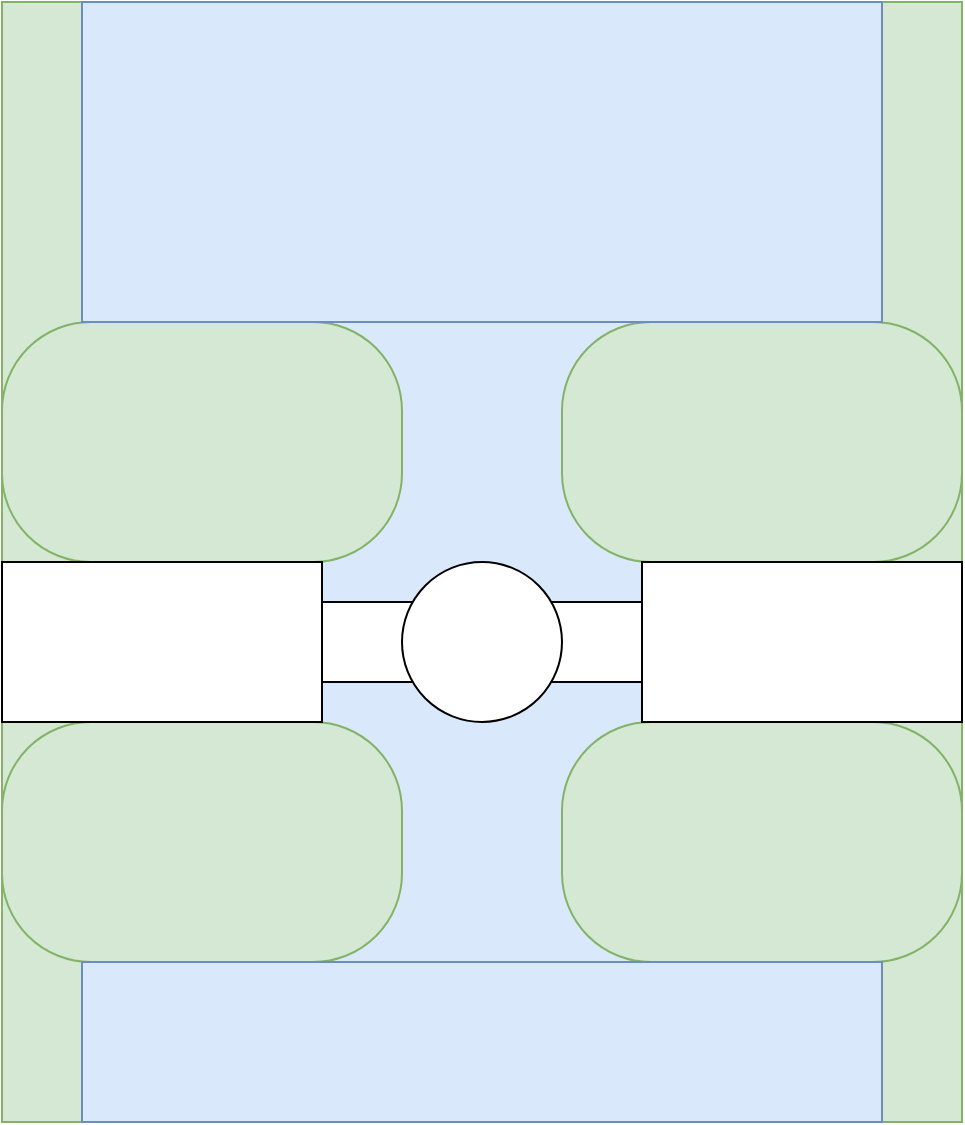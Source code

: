 <mxfile version="24.7.6">
  <diagram name="第 1 页" id="vz0eJaHKTeRltz32eerU">
    <mxGraphModel dx="1426" dy="791" grid="1" gridSize="10" guides="1" tooltips="1" connect="1" arrows="1" fold="1" page="1" pageScale="1" pageWidth="1169" pageHeight="827" math="0" shadow="0">
      <root>
        <mxCell id="0" />
        <mxCell id="1" parent="0" />
        <mxCell id="eGWCCHj59Rhvb5wwfZC0-14" value="" style="rounded=0;whiteSpace=wrap;html=1;fillColor=#d5e8d4;strokeColor=#82b366;" vertex="1" parent="1">
          <mxGeometry x="320" y="40" width="480" height="560" as="geometry" />
        </mxCell>
        <mxCell id="eGWCCHj59Rhvb5wwfZC0-15" value="" style="rounded=0;whiteSpace=wrap;html=1;fillColor=#dae8fc;strokeColor=#6c8ebf;" vertex="1" parent="1">
          <mxGeometry x="470" y="200" width="180" height="320" as="geometry" />
        </mxCell>
        <mxCell id="eGWCCHj59Rhvb5wwfZC0-1" value="" style="rounded=0;whiteSpace=wrap;html=1;" vertex="1" parent="1">
          <mxGeometry x="480" y="340" width="160" height="40" as="geometry" />
        </mxCell>
        <mxCell id="eGWCCHj59Rhvb5wwfZC0-4" value="" style="rounded=1;whiteSpace=wrap;html=1;arcSize=37;fillColor=#d5e8d4;strokeColor=#82b366;" vertex="1" parent="1">
          <mxGeometry x="600" y="200" width="200" height="120" as="geometry" />
        </mxCell>
        <mxCell id="eGWCCHj59Rhvb5wwfZC0-5" value="" style="rounded=1;whiteSpace=wrap;html=1;arcSize=37;fillColor=#d5e8d4;strokeColor=#82b366;" vertex="1" parent="1">
          <mxGeometry x="320" y="200" width="200" height="120" as="geometry" />
        </mxCell>
        <mxCell id="eGWCCHj59Rhvb5wwfZC0-7" value="" style="ellipse;whiteSpace=wrap;html=1;aspect=fixed;" vertex="1" parent="1">
          <mxGeometry x="520" y="320" width="80" height="80" as="geometry" />
        </mxCell>
        <mxCell id="eGWCCHj59Rhvb5wwfZC0-8" value="" style="rounded=1;whiteSpace=wrap;html=1;arcSize=37;fillColor=#d5e8d4;strokeColor=#82b366;" vertex="1" parent="1">
          <mxGeometry x="600" y="400" width="200" height="120" as="geometry" />
        </mxCell>
        <mxCell id="eGWCCHj59Rhvb5wwfZC0-9" value="" style="rounded=1;whiteSpace=wrap;html=1;arcSize=37;fillColor=#d5e8d4;strokeColor=#82b366;" vertex="1" parent="1">
          <mxGeometry x="320" y="400" width="200" height="120" as="geometry" />
        </mxCell>
        <mxCell id="eGWCCHj59Rhvb5wwfZC0-10" value="" style="rounded=0;whiteSpace=wrap;html=1;" vertex="1" parent="1">
          <mxGeometry x="320" y="320" width="160" height="80" as="geometry" />
        </mxCell>
        <mxCell id="eGWCCHj59Rhvb5wwfZC0-11" value="" style="rounded=0;whiteSpace=wrap;html=1;" vertex="1" parent="1">
          <mxGeometry x="640" y="320" width="160" height="80" as="geometry" />
        </mxCell>
        <mxCell id="eGWCCHj59Rhvb5wwfZC0-12" value="" style="rounded=0;whiteSpace=wrap;html=1;fillColor=#dae8fc;strokeColor=#6c8ebf;" vertex="1" parent="1">
          <mxGeometry x="360" y="40" width="400" height="160" as="geometry" />
        </mxCell>
        <mxCell id="eGWCCHj59Rhvb5wwfZC0-13" value="" style="rounded=0;whiteSpace=wrap;html=1;fillColor=#dae8fc;strokeColor=#6c8ebf;" vertex="1" parent="1">
          <mxGeometry x="360" y="520" width="400" height="80" as="geometry" />
        </mxCell>
      </root>
    </mxGraphModel>
  </diagram>
</mxfile>
